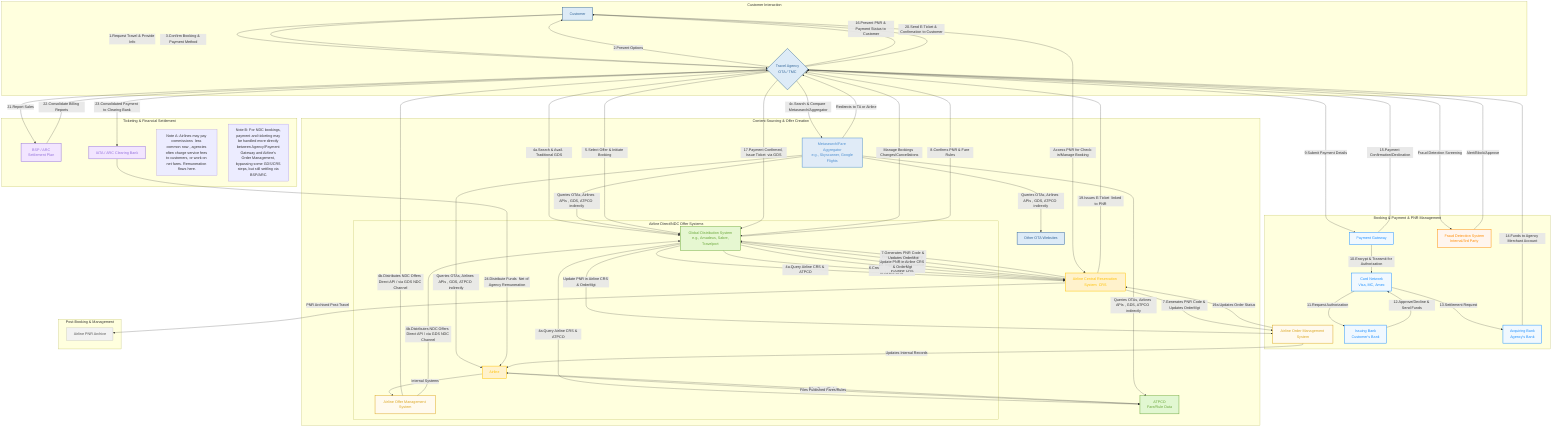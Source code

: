 graph TD
    subgraph Customer Interaction
        C[Customer] -- "1.Request Travel & Provide Info" --> TA{Travel Agency<br> OTA / TMC };
        TA -- "2.Present Options" --> C;
        C -- "3.Confirm Booking & Payment Method" --> TA;
    end

    subgraph Content Sourcing & Offer Creation
        TA -- "4a.Search & Avail.  Traditional GDS " --> GDS[Global Distribution System<br> e.g., Amadeus, Sabre, Travelport ];
        GDS -- "4a.Query Airline CRS & ATPCO" --> AirlineCRS[Airline Central Reservation System  CRS ] & ATPCO[ATPCO<br> Fare/Rule Data ];
        ATPCO -- "Files Fares/Rules" --> Airline[Airline];
        AirlineCRS -- "Provides Avail. & Legacy Fares" --> GDS;

        Airline -- "Files Published Fares/Rules" --> ATPCO;

        subgraph Airline Direct/NDC Offer Systems
            Airline -->|Internal Systems| OfferMgt[Airline Offer Management System];
            OfferMgt -- "4b.Distributes NDC Offers  Direct API / via GDS NDC Channel " --> TA & GDS;
        end

        TA -- "4c.Search & Compare  Metasearch/Aggregator " --> Aggregator[Metasearch/Fare Aggregator<br> e.g., Skyscanner, Google Flights ];
        Aggregator -- "Queries OTAs, Airlines  APIs , GDS, ATPCO  indirectly " --> OTA_Site[Other OTA Websites] & Airline & GDS & ATPCO;
        Aggregator -- "Redirects to TA or Airline" --> TA;
    end

    subgraph Booking & Payment & PNR Management
        TA -- "5.Select Offer & Initiate Booking" --> GDS;
        GDS -- "6.Create PNR  Sends Data to Airline CRS " --> AirlineCRS;
        AirlineCRS -- "7.Generates PNR Code & Updates OrderMgt" --> GDS & OrderMgt[Airline Order Management System];
        GDS -- "8.Confirms PNR & Fare Rules" --> TA;

        TA -- "9.Submit Payment Details" --> PaymentGateway[Payment Gateway];
        PaymentGateway -- "10.Encrypt & Transmit for Authorization" --> CardNetwork[Card Network<br> Visa, MC, Amex ];
        CardNetwork -- "11.Request Authorization" --> IssuingBank[Issuing Bank<br> Customer's Bank ];
        IssuingBank -- "12.Approve/Decline & Send Funds" --> CardNetwork;
        CardNetwork -- "13.Settlement Request" --> AcquiringBank[Acquiring Bank<br> Agency's Bank ];
        AcquiringBank -- "14.Funds to Agency Merchant Account" --> TA;
        PaymentGateway -- "15.Payment Confirmation/Declination" --> TA;

        TA -- "Fraud Detection Screening" --> FraudSystem[Fraud Detection System<br> Internal/3rd Party ];
        FraudSystem -- "Alert/Block/Approve" --> TA;

        TA -- "16.Present PNR & Payment Status to Customer" --> C;
    end

    subgraph Ticketing & Financial Settlement
        TA -- "17.Payment Confirmed, Issue Ticket  via GDS " --> GDS;
        GDS -- "18.Triggers Ticket Issuance in Airline CRS" --> AirlineCRS;
        AirlineCRS -- "19.Issues E-Ticket  linked to PNR " --> TA;
        OrderMgt -- "19a.Updates Order Status" --> AirlineCRS;
        TA -- "20.Send E-Ticket & Confirmation to Customer" --> C;

        TA -- "21.Report Sales" --> BSP_ARC[BSP / ARC<br> Settlement Plan ];
        BSP_ARC -- "22.Consolidate Billing Reports" --> TA;
        TA -- "23.Consolidated Payment to Clearing Bank" --> ClearingBank[IATA / ARC Clearing Bank];
        ClearingBank -- "24.Distribute Funds  Net of Agency Remuneration " --> Airline;

        NoteAF[Note A: Airlines may pay commissions  less common now , agencies often charge service fees to customers, or work on net fares. Remuneration flows here.]
        NoteBF[Note B: For NDC bookings, payment and ticketing may be handled more directly between Agency/Payment Gateway and Airline's Order Management, bypassing some GDS/CRS steps, but still settling via BSP/ARC.]
    end

    subgraph Post-Booking & Management
        C -- "Access PNR for Check-in/Manage Booking" --> AirlineCRS;
        TA -- "Manage Bookings  Changes/Cancellations " --> GDS;
        GDS -- "Update PNR in Airline CRS & OrderMgt" --> AirlineCRS & OrderMgt;
        OrderMgt -- "Updates Internal Records" --> Airline;
        AirlineCRS -- "PNR Archived Post-Travel" --> Archive[Airline PNR Archive];
    end

    style C fill:#DDEBF7,stroke:#336699,stroke-width:2px,color:#336699
    style TA fill:#DDEBF7,stroke:#336699,stroke-width:2px,color:#336699
    style GDS fill:#E6F7D1,stroke:#6AA73A,stroke-width:2px,color:#6AA73A
    style Airline fill:#FFF2CC,stroke:#FFC000,stroke-width:2px,color:#FFC000
    style AirlineCRS fill:#FFF2CC,stroke:#FFC000,stroke-width:2px,color:#FFC000
    style ATPCO fill:#E1F7D1,stroke:#6AA73A,stroke-width:2px,color:#6AA73A
    style Aggregator fill:#E0EBF7,stroke:#4B8DCF,stroke-width:2px,color:#4B8DCF
    style BSP_ARC fill:#F2E5FF,stroke:#9370DB,stroke-width:2px,color:#9370DB
    style ClearingBank fill:#F2E5FF,stroke:#9370DB,stroke-width:2px,color:#9370DB
    style OTA_Site fill:#DDEBF7,stroke:#336699,stroke-width:2px,color:#336699
    style Archive fill:#F2F2F2,stroke:#A0A0A0,stroke-width:1px,color:#555555
    style PaymentGateway fill:#F0F8FF,stroke:#1E90FF,stroke-width:2px,color:#1E90FF
    style CardNetwork fill:#F0F8FF,stroke:#1E90FF,stroke-width:2px,color:#1E90FF
    style IssuingBank fill:#F0F8FF,stroke:#1E90FF,stroke-width:2px,color:#1E90FF
    style AcquiringBank fill:#F0F8FF,stroke:#1E90FF,stroke-width:2px,color:#1E90FF
    style FraudSystem fill:#FFF5EE,stroke:#FF8C00,stroke-width:2px,color:#FF8C00
    style OfferMgt fill:#FFFAEE,stroke:#DAA520,stroke-width:2px,color:#DAA520
    style OrderMgt fill:#FFFAEE,stroke:#DAA520,stroke-width:2px,color:#DAA520